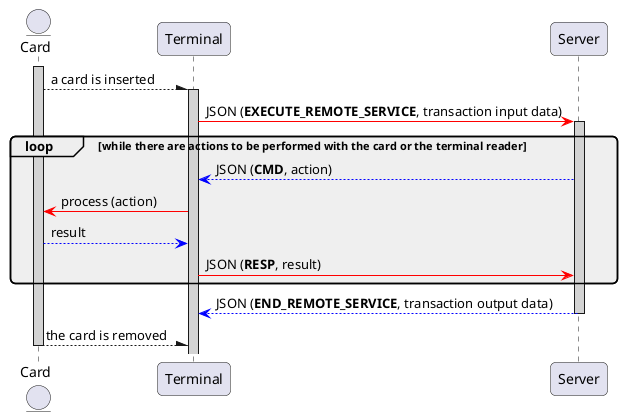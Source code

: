 @startuml

' == THEME ==

skinparam RoundCorner 10
'skinparam sequenceArrowThickness 2

' == CONTENT ==

entity "Card" as card
participant "Terminal" as client
participant "Server" as server

activate card #LightGrey
card --\ client : a card is inserted

activate client #LightGrey
client -[#red]> server : JSON (**EXECUTE_REMOTE_SERVICE**, transaction input data)

activate server #LightGrey

loop #EFEFEF while there are actions to be performed with the card or the terminal reader
    server -[#blue]-> client : JSON (**CMD**, action)
    client -[#red]> card : process (action)
    card -[#blue]-> client : result
    client -[#red]> server : JSON (**RESP**, result)
end

server -[#blue]-> client : JSON (**END_REMOTE_SERVICE**, transaction output data)
deactivate server

card --\ client : the card is removed
deactivate card

@enduml